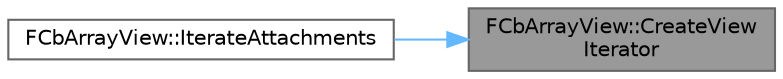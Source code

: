 digraph "FCbArrayView::CreateViewIterator"
{
 // INTERACTIVE_SVG=YES
 // LATEX_PDF_SIZE
  bgcolor="transparent";
  edge [fontname=Helvetica,fontsize=10,labelfontname=Helvetica,labelfontsize=10];
  node [fontname=Helvetica,fontsize=10,shape=box,height=0.2,width=0.4];
  rankdir="RL";
  Node1 [id="Node000001",label="FCbArrayView::CreateView\lIterator",height=0.2,width=0.4,color="gray40", fillcolor="grey60", style="filled", fontcolor="black",tooltip=" "];
  Node1 -> Node2 [id="edge1_Node000001_Node000002",dir="back",color="steelblue1",style="solid",tooltip=" "];
  Node2 [id="Node000002",label="FCbArrayView::IterateAttachments",height=0.2,width=0.4,color="grey40", fillcolor="white", style="filled",URL="$d3/d79/classFCbArrayView.html#a1959383def8dd21dceef0444ff4fcec9",tooltip="Invoke the visitor for every attachment in the array."];
}
